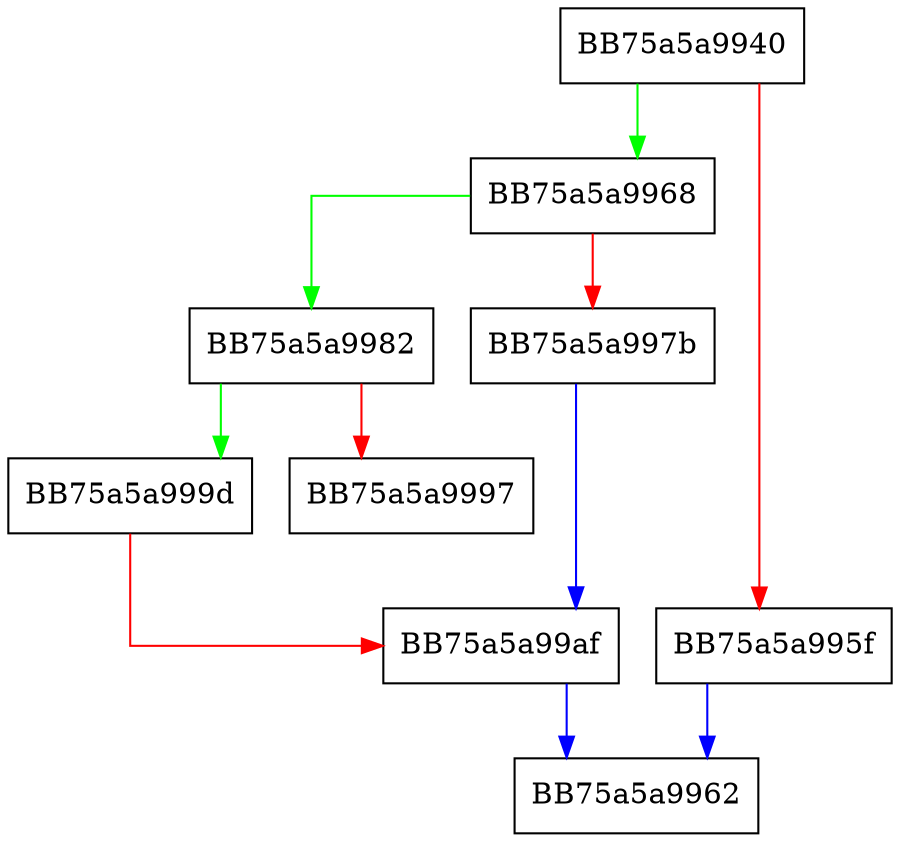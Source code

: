 digraph LockLocalStoreAndExecute {
  node [shape="box"];
  graph [splines=ortho];
  BB75a5a9940 -> BB75a5a9968 [color="green"];
  BB75a5a9940 -> BB75a5a995f [color="red"];
  BB75a5a995f -> BB75a5a9962 [color="blue"];
  BB75a5a9968 -> BB75a5a9982 [color="green"];
  BB75a5a9968 -> BB75a5a997b [color="red"];
  BB75a5a997b -> BB75a5a99af [color="blue"];
  BB75a5a9982 -> BB75a5a999d [color="green"];
  BB75a5a9982 -> BB75a5a9997 [color="red"];
  BB75a5a999d -> BB75a5a99af [color="red"];
  BB75a5a99af -> BB75a5a9962 [color="blue"];
}